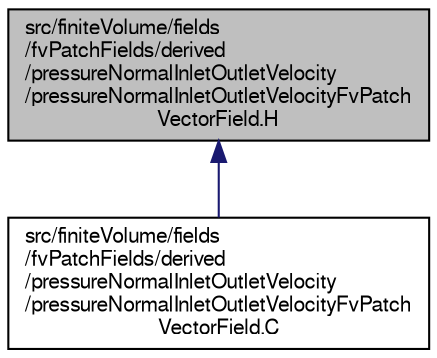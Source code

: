 digraph "src/finiteVolume/fields/fvPatchFields/derived/pressureNormalInletOutletVelocity/pressureNormalInletOutletVelocityFvPatchVectorField.H"
{
  bgcolor="transparent";
  edge [fontname="FreeSans",fontsize="10",labelfontname="FreeSans",labelfontsize="10"];
  node [fontname="FreeSans",fontsize="10",shape=record];
  Node190 [label="src/finiteVolume/fields\l/fvPatchFields/derived\l/pressureNormalInletOutletVelocity\l/pressureNormalInletOutletVelocityFvPatch\lVectorField.H",height=0.2,width=0.4,color="black", fillcolor="grey75", style="filled", fontcolor="black"];
  Node190 -> Node191 [dir="back",color="midnightblue",fontsize="10",style="solid",fontname="FreeSans"];
  Node191 [label="src/finiteVolume/fields\l/fvPatchFields/derived\l/pressureNormalInletOutletVelocity\l/pressureNormalInletOutletVelocityFvPatch\lVectorField.C",height=0.2,width=0.4,color="black",URL="$a02201.html"];
}
